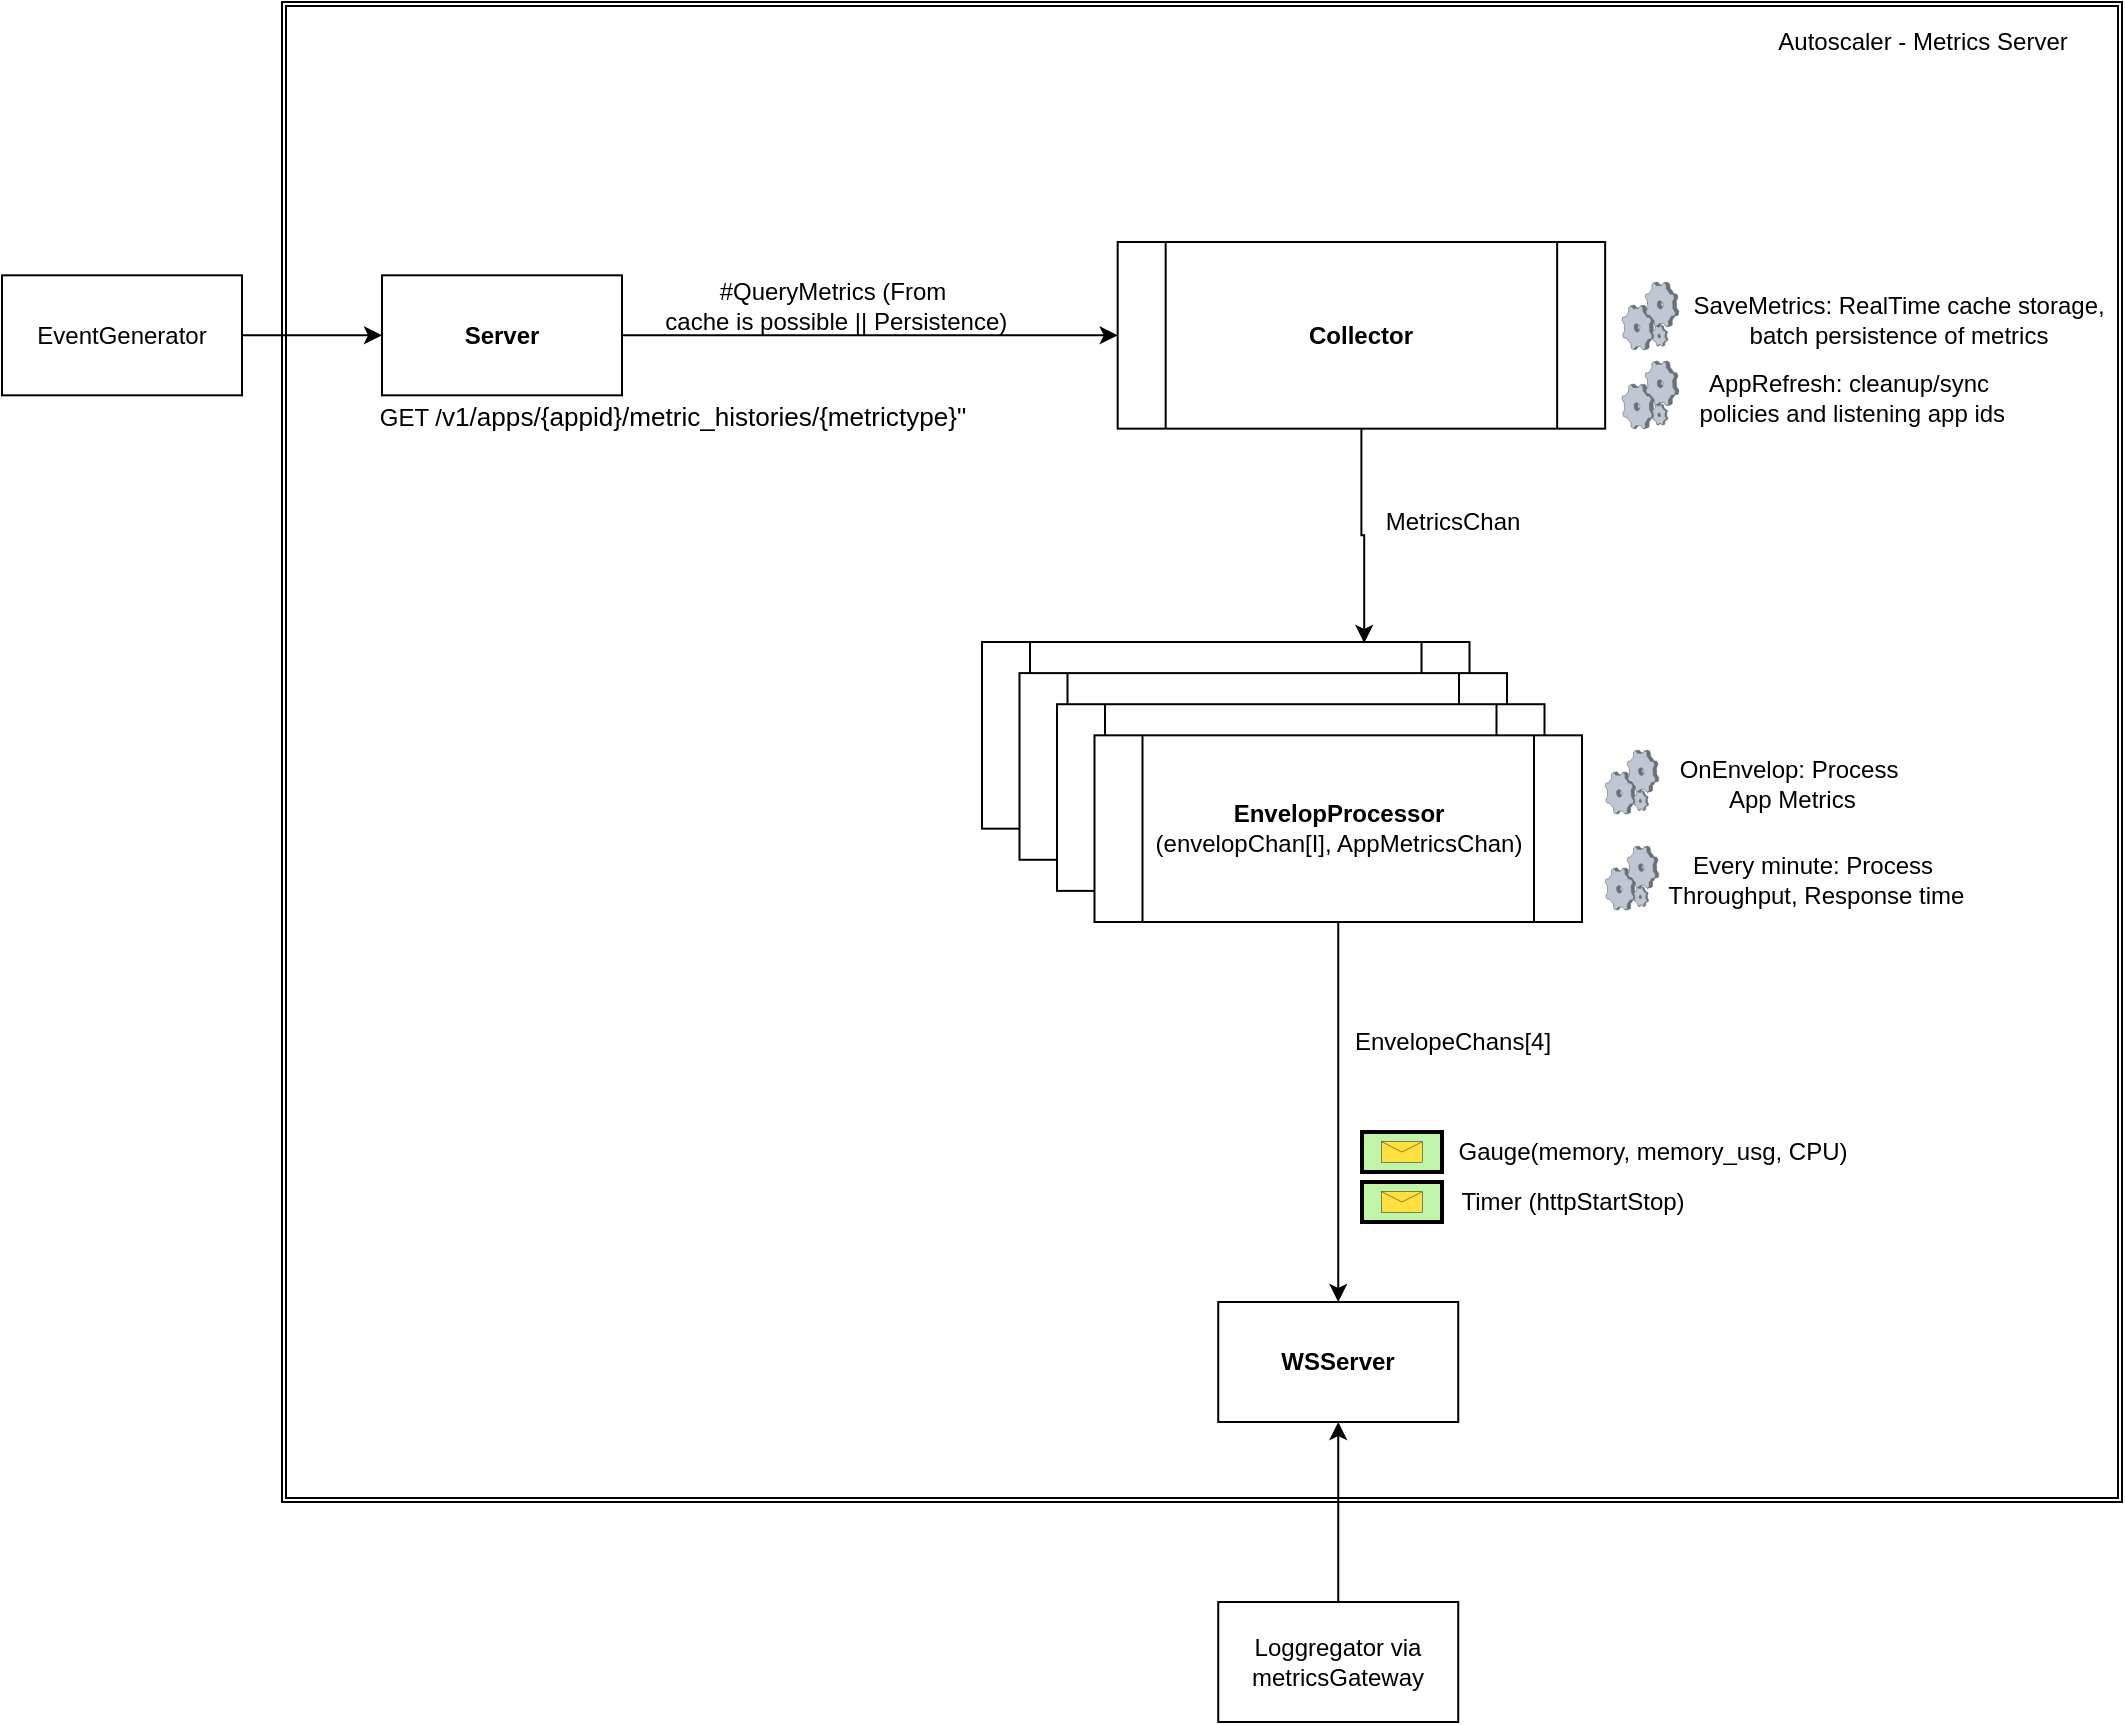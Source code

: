 <mxfile version="17.4.5" type="github">
  <diagram id="ClWLAPvfIvwGukn5o-0z" name="Page-1">
    <mxGraphModel dx="2148" dy="2045" grid="1" gridSize="10" guides="1" tooltips="1" connect="1" arrows="1" fold="1" page="1" pageScale="1" pageWidth="850" pageHeight="1100" math="0" shadow="0">
      <root>
        <mxCell id="0" />
        <mxCell id="1" parent="0" />
        <mxCell id="9_87h270WvveJxzQN95r-19" value="" style="shape=ext;double=1;rounded=0;whiteSpace=wrap;html=1;" parent="1" vertex="1">
          <mxGeometry x="-100" y="-60" width="920" height="750" as="geometry" />
        </mxCell>
        <mxCell id="VwNAfn6jYMPkoOhHDSCv-5" value="" style="group" parent="1" vertex="1" connectable="0">
          <mxGeometry x="250" y="260" width="300" height="140" as="geometry" />
        </mxCell>
        <mxCell id="VwNAfn6jYMPkoOhHDSCv-1" value="EnvelopProcessor" style="shape=process;whiteSpace=wrap;html=1;backgroundOutline=1;" parent="VwNAfn6jYMPkoOhHDSCv-5" vertex="1">
          <mxGeometry width="243.75" height="93.333" as="geometry" />
        </mxCell>
        <mxCell id="VwNAfn6jYMPkoOhHDSCv-2" value="EnvelopProcessor" style="shape=process;whiteSpace=wrap;html=1;backgroundOutline=1;" parent="VwNAfn6jYMPkoOhHDSCv-5" vertex="1">
          <mxGeometry x="18.75" y="15.556" width="243.75" height="93.333" as="geometry" />
        </mxCell>
        <mxCell id="VwNAfn6jYMPkoOhHDSCv-3" value="EnvelopProcessor" style="shape=process;whiteSpace=wrap;html=1;backgroundOutline=1;" parent="VwNAfn6jYMPkoOhHDSCv-5" vertex="1">
          <mxGeometry x="37.5" y="31.111" width="243.75" height="93.333" as="geometry" />
        </mxCell>
        <mxCell id="VwNAfn6jYMPkoOhHDSCv-4" value="&lt;b&gt;EnvelopProcessor&lt;/b&gt;&lt;br&gt;(envelopChan[I], AppMetricsChan)" style="shape=process;whiteSpace=wrap;html=1;backgroundOutline=1;" parent="VwNAfn6jYMPkoOhHDSCv-5" vertex="1">
          <mxGeometry x="56.25" y="46.667" width="243.75" height="93.333" as="geometry" />
        </mxCell>
        <mxCell id="VwNAfn6jYMPkoOhHDSCv-6" value="&lt;b&gt;WSServer&lt;/b&gt;" style="rounded=0;whiteSpace=wrap;html=1;" parent="1" vertex="1">
          <mxGeometry x="368.12" y="590" width="120" height="60" as="geometry" />
        </mxCell>
        <mxCell id="VwNAfn6jYMPkoOhHDSCv-7" style="edgeStyle=orthogonalEdgeStyle;rounded=0;orthogonalLoop=1;jettySize=auto;html=1;exitX=0.5;exitY=1;exitDx=0;exitDy=0;entryX=0.5;entryY=0;entryDx=0;entryDy=0;" parent="1" source="VwNAfn6jYMPkoOhHDSCv-4" target="VwNAfn6jYMPkoOhHDSCv-6" edge="1">
          <mxGeometry relative="1" as="geometry" />
        </mxCell>
        <mxCell id="VwNAfn6jYMPkoOhHDSCv-8" value="EnvelopeChans[4]" style="text;html=1;align=center;verticalAlign=middle;resizable=0;points=[];autosize=1;strokeColor=none;fillColor=none;" parent="1" vertex="1">
          <mxGeometry x="430" y="450" width="110" height="20" as="geometry" />
        </mxCell>
        <mxCell id="VwNAfn6jYMPkoOhHDSCv-14" value="" style="edgeStyle=orthogonalEdgeStyle;rounded=0;orthogonalLoop=1;jettySize=auto;html=1;entryX=0.784;entryY=0.005;entryDx=0;entryDy=0;entryPerimeter=0;" parent="1" source="VwNAfn6jYMPkoOhHDSCv-11" target="VwNAfn6jYMPkoOhHDSCv-1" edge="1">
          <mxGeometry relative="1" as="geometry" />
        </mxCell>
        <mxCell id="VwNAfn6jYMPkoOhHDSCv-11" value="&lt;b&gt;Collector&lt;/b&gt;" style="shape=process;whiteSpace=wrap;html=1;backgroundOutline=1;" parent="1" vertex="1">
          <mxGeometry x="317.83" y="59.997" width="243.75" height="93.333" as="geometry" />
        </mxCell>
        <mxCell id="VwNAfn6jYMPkoOhHDSCv-16" value="MetricsChan" style="text;html=1;align=center;verticalAlign=middle;resizable=0;points=[];autosize=1;strokeColor=none;fillColor=none;" parent="1" vertex="1">
          <mxGeometry x="445" y="190" width="80" height="20" as="geometry" />
        </mxCell>
        <mxCell id="9_87h270WvveJxzQN95r-9" value="" style="group" parent="1" vertex="1" connectable="0">
          <mxGeometry x="440" y="480" width="270" height="70" as="geometry" />
        </mxCell>
        <mxCell id="9_87h270WvveJxzQN95r-3" value="" style="strokeWidth=2;outlineConnect=0;dashed=0;align=center;fontSize=8;fillColor=#c0f5a9;verticalLabelPosition=bottom;verticalAlign=top;shape=mxgraph.eip.envelope_wrapper;" parent="9_87h270WvveJxzQN95r-9" vertex="1">
          <mxGeometry y="25" width="40" height="20" as="geometry" />
        </mxCell>
        <mxCell id="9_87h270WvveJxzQN95r-6" value="" style="strokeWidth=2;outlineConnect=0;dashed=0;align=center;fontSize=8;fillColor=#c0f5a9;verticalLabelPosition=bottom;verticalAlign=top;shape=mxgraph.eip.envelope_wrapper;" parent="9_87h270WvveJxzQN95r-9" vertex="1">
          <mxGeometry y="50" width="40" height="20" as="geometry" />
        </mxCell>
        <mxCell id="9_87h270WvveJxzQN95r-7" value="Gauge(memory, memory_usg, CPU)" style="text;html=1;align=center;verticalAlign=middle;resizable=0;points=[];autosize=1;strokeColor=none;fillColor=none;" parent="9_87h270WvveJxzQN95r-9" vertex="1">
          <mxGeometry x="40" y="25" width="210" height="20" as="geometry" />
        </mxCell>
        <mxCell id="9_87h270WvveJxzQN95r-8" value="Timer (httpStartStop)&lt;br&gt;" style="text;html=1;align=center;verticalAlign=middle;resizable=0;points=[];autosize=1;strokeColor=none;fillColor=none;" parent="9_87h270WvveJxzQN95r-9" vertex="1">
          <mxGeometry x="40" y="50" width="130" height="20" as="geometry" />
        </mxCell>
        <mxCell id="9_87h270WvveJxzQN95r-12" value="" style="verticalLabelPosition=bottom;sketch=0;aspect=fixed;html=1;verticalAlign=top;strokeColor=none;align=center;outlineConnect=0;shape=mxgraph.citrix.process;" parent="1" vertex="1">
          <mxGeometry x="561.58" y="314" width="26.84" height="32" as="geometry" />
        </mxCell>
        <mxCell id="9_87h270WvveJxzQN95r-13" value="" style="verticalLabelPosition=bottom;sketch=0;aspect=fixed;html=1;verticalAlign=top;strokeColor=none;align=center;outlineConnect=0;shape=mxgraph.citrix.process;" parent="1" vertex="1">
          <mxGeometry x="561.58" y="362" width="26.84" height="32" as="geometry" />
        </mxCell>
        <mxCell id="9_87h270WvveJxzQN95r-14" value="Every minute: Process&lt;br&gt;&amp;nbsp;Throughput, Response time" style="text;html=1;align=center;verticalAlign=middle;resizable=0;points=[];autosize=1;strokeColor=none;fillColor=none;" parent="1" vertex="1">
          <mxGeometry x="580" y="364" width="170" height="30" as="geometry" />
        </mxCell>
        <mxCell id="9_87h270WvveJxzQN95r-15" value="OnEnvelop: Process&lt;br&gt;&amp;nbsp;App Metrics&lt;br&gt;" style="text;html=1;align=center;verticalAlign=middle;resizable=0;points=[];autosize=1;strokeColor=none;fillColor=none;" parent="1" vertex="1">
          <mxGeometry x="588.42" y="316" width="130" height="30" as="geometry" />
        </mxCell>
        <mxCell id="9_87h270WvveJxzQN95r-20" value="Autoscaler - Metrics Server" style="text;html=1;align=center;verticalAlign=middle;resizable=0;points=[];autosize=1;strokeColor=none;fillColor=none;" parent="1" vertex="1">
          <mxGeometry x="640" y="-50" width="160" height="20" as="geometry" />
        </mxCell>
        <mxCell id="DZtjqE18evHzuzvNO6iW-1" value="" style="edgeStyle=orthogonalEdgeStyle;rounded=0;orthogonalLoop=1;jettySize=auto;html=1;" edge="1" parent="1" source="9_87h270WvveJxzQN95r-21" target="VwNAfn6jYMPkoOhHDSCv-6">
          <mxGeometry relative="1" as="geometry" />
        </mxCell>
        <mxCell id="9_87h270WvveJxzQN95r-21" value="Loggregator via metricsGateway" style="rounded=0;whiteSpace=wrap;html=1;" parent="1" vertex="1">
          <mxGeometry x="368.12" y="740" width="120" height="60" as="geometry" />
        </mxCell>
        <mxCell id="9_87h270WvveJxzQN95r-43" value="" style="edgeStyle=orthogonalEdgeStyle;rounded=0;orthogonalLoop=1;jettySize=auto;html=1;fontFamily=Helvetica;fontColor=#000000;entryX=0;entryY=0.5;entryDx=0;entryDy=0;" parent="1" source="9_87h270WvveJxzQN95r-25" target="VwNAfn6jYMPkoOhHDSCv-11" edge="1">
          <mxGeometry relative="1" as="geometry" />
        </mxCell>
        <mxCell id="9_87h270WvveJxzQN95r-27" value="" style="verticalLabelPosition=bottom;sketch=0;aspect=fixed;html=1;verticalAlign=top;strokeColor=none;align=center;outlineConnect=0;shape=mxgraph.citrix.process;" parent="1" vertex="1">
          <mxGeometry x="570" y="119.45" width="28.42" height="33.88" as="geometry" />
        </mxCell>
        <mxCell id="9_87h270WvveJxzQN95r-28" value="AppRefresh: cleanup/sync&lt;br&gt;&amp;nbsp;policies and listening app ids" style="text;html=1;align=center;verticalAlign=middle;resizable=0;points=[];autosize=1;strokeColor=none;fillColor=none;" parent="1" vertex="1">
          <mxGeometry x="598.42" y="123.33" width="170" height="30" as="geometry" />
        </mxCell>
        <mxCell id="9_87h270WvveJxzQN95r-39" value="" style="verticalLabelPosition=bottom;sketch=0;aspect=fixed;html=1;verticalAlign=top;strokeColor=none;align=center;outlineConnect=0;shape=mxgraph.citrix.process;" parent="1" vertex="1">
          <mxGeometry x="570" y="80.0" width="28.42" height="33.88" as="geometry" />
        </mxCell>
        <mxCell id="9_87h270WvveJxzQN95r-40" value="SaveMetrics: RealTime cache storage, &lt;br&gt;batch persistence of metrics&lt;br&gt;" style="text;html=1;align=center;verticalAlign=middle;resizable=0;points=[];autosize=1;strokeColor=none;fillColor=none;" parent="1" vertex="1">
          <mxGeometry x="598.42" y="83.88" width="220" height="30" as="geometry" />
        </mxCell>
        <mxCell id="9_87h270WvveJxzQN95r-42" value="" style="edgeStyle=orthogonalEdgeStyle;rounded=0;orthogonalLoop=1;jettySize=auto;html=1;fontFamily=Helvetica;fontColor=#000000;entryX=0;entryY=0.5;entryDx=0;entryDy=0;" parent="1" source="9_87h270WvveJxzQN95r-41" target="9_87h270WvveJxzQN95r-25" edge="1">
          <mxGeometry relative="1" as="geometry" />
        </mxCell>
        <mxCell id="9_87h270WvveJxzQN95r-41" value="EventGenerator" style="rounded=0;whiteSpace=wrap;html=1;" parent="1" vertex="1">
          <mxGeometry x="-240" y="76.66" width="120" height="60" as="geometry" />
        </mxCell>
        <mxCell id="9_87h270WvveJxzQN95r-44" value="" style="group" parent="1" vertex="1" connectable="0">
          <mxGeometry x="-60" y="73.33" width="320" height="83.33" as="geometry" />
        </mxCell>
        <mxCell id="9_87h270WvveJxzQN95r-47" value="#QueryMetrics (From&lt;br&gt;&amp;nbsp;cache is possible || Persistence)" style="text;html=1;align=center;verticalAlign=middle;resizable=0;points=[];autosize=1;strokeColor=none;fillColor=none;fontFamily=Helvetica;fontColor=#000000;" parent="9_87h270WvveJxzQN95r-44" vertex="1">
          <mxGeometry x="140" y="3.33" width="190" height="30" as="geometry" />
        </mxCell>
        <mxCell id="9_87h270WvveJxzQN95r-48" value="" style="group" parent="9_87h270WvveJxzQN95r-44" vertex="1" connectable="0">
          <mxGeometry y="3.33" width="310" height="80.0" as="geometry" />
        </mxCell>
        <mxCell id="9_87h270WvveJxzQN95r-25" value="&lt;b&gt;Server&lt;/b&gt;" style="rounded=0;whiteSpace=wrap;html=1;" parent="9_87h270WvveJxzQN95r-48" vertex="1">
          <mxGeometry x="10" width="120" height="60" as="geometry" />
        </mxCell>
        <mxCell id="9_87h270WvveJxzQN95r-26" value="GET /&lt;span style=&quot;font-size: 9.8pt&quot;&gt;v1/apps/{appid}/metric_histories/{metrictype}&quot;&lt;/span&gt;" style="text;html=1;align=center;verticalAlign=middle;resizable=0;points=[];autosize=1;strokeColor=none;fillColor=none;" parent="9_87h270WvveJxzQN95r-48" vertex="1">
          <mxGeometry y="60.0" width="310" height="20" as="geometry" />
        </mxCell>
      </root>
    </mxGraphModel>
  </diagram>
</mxfile>
